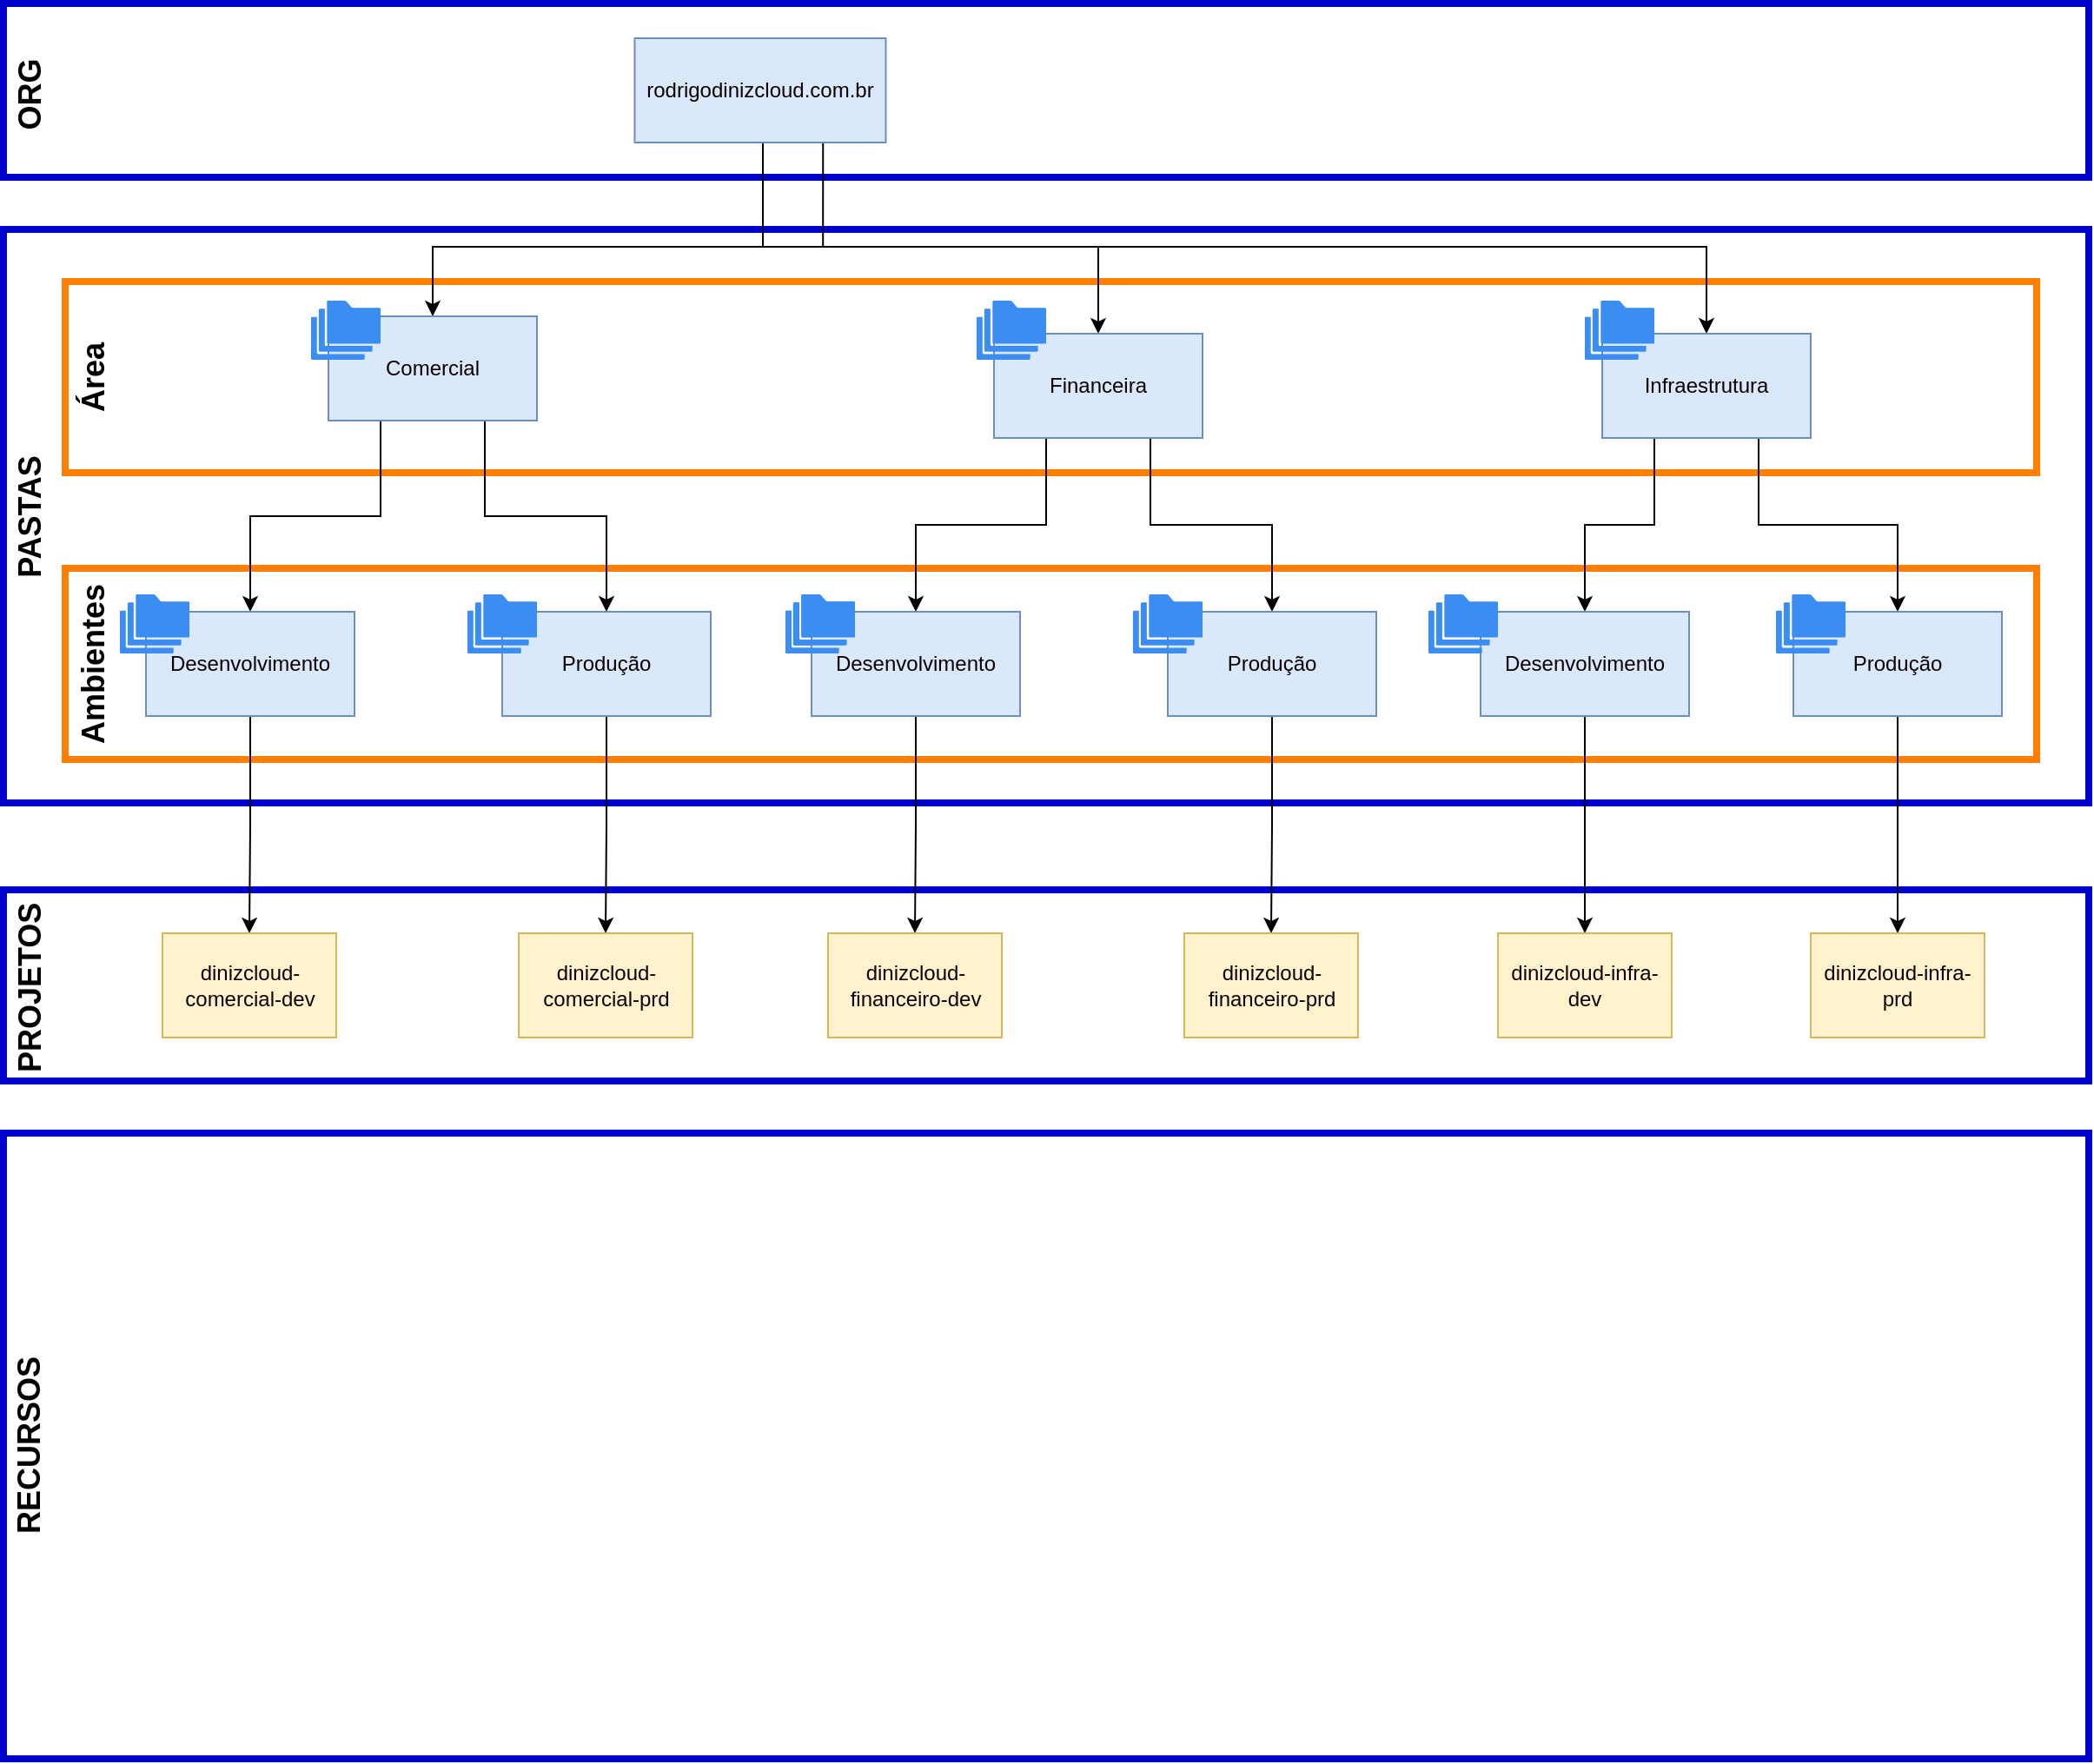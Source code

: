 <mxfile version="20.8.11" type="device" pages="2"><diagram id="OJ75zlZ3bGXf0F_jo_-T" name="organizacao_gcp"><mxGraphModel dx="880" dy="529" grid="1" gridSize="10" guides="1" tooltips="1" connect="1" arrows="1" fold="1" page="1" pageScale="1" pageWidth="827" pageHeight="1169" math="0" shadow="0"><root><mxCell id="0"/><mxCell id="1" parent="0"/><mxCell id="A_aqB3MNhAbLkSGcebS9-13" value="" style="rounded=0;whiteSpace=wrap;html=1;fillColor=none;strokeColor=#FF8000;strokeWidth=4;fontColor=#0a0000;" parent="1" vertex="1"><mxGeometry x="105.5" y="180" width="1134.5" height="110" as="geometry"/></mxCell><mxCell id="A_aqB3MNhAbLkSGcebS9-17" value="" style="rounded=0;whiteSpace=wrap;html=1;fillColor=none;strokeColor=#0000CC;strokeWidth=4;fontColor=#0a0000;" parent="1" vertex="1"><mxGeometry x="70" y="150" width="1200" height="330" as="geometry"/></mxCell><mxCell id="A_aqB3MNhAbLkSGcebS9-28" value="" style="rounded=0;whiteSpace=wrap;html=1;fillColor=none;strokeColor=#0000CC;strokeWidth=4;fontColor=#0a0000;" parent="1" vertex="1"><mxGeometry x="70" y="530" width="1200" height="110" as="geometry"/></mxCell><mxCell id="A_aqB3MNhAbLkSGcebS9-19" value="" style="rounded=0;whiteSpace=wrap;html=1;fillColor=none;strokeColor=#0000CC;strokeWidth=4;fontColor=#0a0000;" parent="1" vertex="1"><mxGeometry x="70" y="20" width="1200" height="100" as="geometry"/></mxCell><mxCell id="A_aqB3MNhAbLkSGcebS9-15" value="" style="rounded=0;whiteSpace=wrap;html=1;fillColor=none;strokeColor=#FF8000;strokeWidth=4;fontColor=#0a0000;" parent="1" vertex="1"><mxGeometry x="105.5" y="345" width="1134.5" height="110" as="geometry"/></mxCell><mxCell id="lwq8H0B81Pt8OWV8RZo5-4" value="" style="edgeStyle=orthogonalEdgeStyle;rounded=0;orthogonalLoop=1;jettySize=auto;html=1;fontColor=#0a0000;" parent="1" source="lwq8H0B81Pt8OWV8RZo5-1" target="lwq8H0B81Pt8OWV8RZo5-3" edge="1"><mxGeometry relative="1" as="geometry"><Array as="points"><mxPoint x="507" y="160"/><mxPoint x="317" y="160"/></Array></mxGeometry></mxCell><mxCell id="A_aqB3MNhAbLkSGcebS9-8" style="edgeStyle=orthogonalEdgeStyle;rounded=0;orthogonalLoop=1;jettySize=auto;html=1;exitX=0.5;exitY=1;exitDx=0;exitDy=0;entryX=0.5;entryY=0;entryDx=0;entryDy=0;fontColor=#0a0000;" parent="1" source="lwq8H0B81Pt8OWV8RZo5-1" target="lwq8H0B81Pt8OWV8RZo5-6" edge="1"><mxGeometry relative="1" as="geometry"><Array as="points"><mxPoint x="507" y="160"/><mxPoint x="700" y="160"/></Array></mxGeometry></mxCell><mxCell id="0KJRaMioFyan3M_5--5o-3" style="edgeStyle=orthogonalEdgeStyle;rounded=0;orthogonalLoop=1;jettySize=auto;html=1;exitX=0.75;exitY=1;exitDx=0;exitDy=0;fontSize=11;fontColor=#0a0000;" parent="1" source="lwq8H0B81Pt8OWV8RZo5-1" target="0KJRaMioFyan3M_5--5o-1" edge="1"><mxGeometry relative="1" as="geometry"><Array as="points"><mxPoint x="542" y="160"/><mxPoint x="1050" y="160"/></Array></mxGeometry></mxCell><mxCell id="lwq8H0B81Pt8OWV8RZo5-1" value="rodrigodinizcloud.com.br" style="rounded=0;whiteSpace=wrap;html=1;fillColor=#dae8fc;strokeColor=#6c8ebf;fontColor=#0a0000;" parent="1" vertex="1"><mxGeometry x="433.25" y="40" width="144.5" height="60" as="geometry"/></mxCell><mxCell id="A_aqB3MNhAbLkSGcebS9-11" style="edgeStyle=orthogonalEdgeStyle;rounded=0;orthogonalLoop=1;jettySize=auto;html=1;exitX=0.25;exitY=1;exitDx=0;exitDy=0;entryX=0.5;entryY=0;entryDx=0;entryDy=0;fontColor=#0a0000;" parent="1" source="lwq8H0B81Pt8OWV8RZo5-3" target="lwq8H0B81Pt8OWV8RZo5-10" edge="1"><mxGeometry relative="1" as="geometry"/></mxCell><mxCell id="A_aqB3MNhAbLkSGcebS9-12" style="edgeStyle=orthogonalEdgeStyle;rounded=0;orthogonalLoop=1;jettySize=auto;html=1;exitX=0.75;exitY=1;exitDx=0;exitDy=0;entryX=0.5;entryY=0;entryDx=0;entryDy=0;fontColor=#0a0000;" parent="1" source="lwq8H0B81Pt8OWV8RZo5-3" target="lwq8H0B81Pt8OWV8RZo5-11" edge="1"><mxGeometry relative="1" as="geometry"/></mxCell><mxCell id="lwq8H0B81Pt8OWV8RZo5-3" value="Comercial" style="whiteSpace=wrap;html=1;fillColor=#dae8fc;strokeColor=#6c8ebf;rounded=0;fontColor=#0a0000;" parent="1" vertex="1"><mxGeometry x="257" y="200" width="120" height="60" as="geometry"/></mxCell><mxCell id="A_aqB3MNhAbLkSGcebS9-9" style="edgeStyle=orthogonalEdgeStyle;rounded=0;orthogonalLoop=1;jettySize=auto;html=1;exitX=0.25;exitY=1;exitDx=0;exitDy=0;entryX=0.5;entryY=0;entryDx=0;entryDy=0;fontColor=#0a0000;" parent="1" source="lwq8H0B81Pt8OWV8RZo5-6" target="A_aqB3MNhAbLkSGcebS9-4" edge="1"><mxGeometry relative="1" as="geometry"/></mxCell><mxCell id="A_aqB3MNhAbLkSGcebS9-10" style="edgeStyle=orthogonalEdgeStyle;rounded=0;orthogonalLoop=1;jettySize=auto;html=1;exitX=0.75;exitY=1;exitDx=0;exitDy=0;entryX=0.5;entryY=0;entryDx=0;entryDy=0;fontColor=#0a0000;" parent="1" source="lwq8H0B81Pt8OWV8RZo5-6" target="A_aqB3MNhAbLkSGcebS9-5" edge="1"><mxGeometry relative="1" as="geometry"/></mxCell><mxCell id="lwq8H0B81Pt8OWV8RZo5-6" value="Financeira" style="whiteSpace=wrap;html=1;fillColor=#dae8fc;strokeColor=#6c8ebf;rounded=0;fontColor=#0a0000;" parent="1" vertex="1"><mxGeometry x="640" y="210" width="120" height="60" as="geometry"/></mxCell><mxCell id="lwq8H0B81Pt8OWV8RZo5-8" value="" style="sketch=0;html=1;aspect=fixed;strokeColor=none;shadow=0;align=center;verticalAlign=top;fillColor=#3B8DF1;shape=mxgraph.gcp2.folders;fontColor=#0a0000;" parent="1" vertex="1"><mxGeometry x="247" y="191" width="40" height="34" as="geometry"/></mxCell><mxCell id="A_aqB3MNhAbLkSGcebS9-21" value="" style="edgeStyle=orthogonalEdgeStyle;rounded=0;orthogonalLoop=1;jettySize=auto;html=1;fontSize=11;fontColor=#0a0000;" parent="1" source="lwq8H0B81Pt8OWV8RZo5-10" target="lwq8H0B81Pt8OWV8RZo5-22" edge="1"><mxGeometry relative="1" as="geometry"/></mxCell><mxCell id="lwq8H0B81Pt8OWV8RZo5-10" value="Desenvolvimento" style="whiteSpace=wrap;html=1;fillColor=#dae8fc;strokeColor=#6c8ebf;rounded=0;fontColor=#0a0000;" parent="1" vertex="1"><mxGeometry x="152" y="370" width="120" height="60" as="geometry"/></mxCell><mxCell id="A_aqB3MNhAbLkSGcebS9-23" value="" style="edgeStyle=orthogonalEdgeStyle;rounded=0;orthogonalLoop=1;jettySize=auto;html=1;fontSize=11;fontColor=#0a0000;" parent="1" source="lwq8H0B81Pt8OWV8RZo5-11" target="A_aqB3MNhAbLkSGcebS9-22" edge="1"><mxGeometry relative="1" as="geometry"/></mxCell><mxCell id="lwq8H0B81Pt8OWV8RZo5-11" value="Produção" style="whiteSpace=wrap;html=1;fillColor=#dae8fc;strokeColor=#6c8ebf;rounded=0;fontColor=#0a0000;" parent="1" vertex="1"><mxGeometry x="357" y="370" width="120" height="60" as="geometry"/></mxCell><mxCell id="lwq8H0B81Pt8OWV8RZo5-22" value="dinizcloud-comercial-dev" style="whiteSpace=wrap;html=1;fillColor=#fff2cc;strokeColor=#d6b656;rounded=0;fontColor=#0a0000;" parent="1" vertex="1"><mxGeometry x="161.5" y="555" width="100" height="60" as="geometry"/></mxCell><mxCell id="lwq8H0B81Pt8OWV8RZo5-31" value="" style="sketch=0;html=1;aspect=fixed;strokeColor=none;shadow=0;align=center;verticalAlign=top;fillColor=#3B8DF1;shape=mxgraph.gcp2.folders;fontColor=#0a0000;" parent="1" vertex="1"><mxGeometry x="137" y="360" width="40" height="34" as="geometry"/></mxCell><mxCell id="lwq8H0B81Pt8OWV8RZo5-32" value="" style="sketch=0;html=1;aspect=fixed;strokeColor=none;shadow=0;align=center;verticalAlign=top;fillColor=#3B8DF1;shape=mxgraph.gcp2.folders;fontColor=#0a0000;" parent="1" vertex="1"><mxGeometry x="337" y="360" width="40" height="34" as="geometry"/></mxCell><mxCell id="A_aqB3MNhAbLkSGcebS9-3" value="" style="sketch=0;html=1;aspect=fixed;strokeColor=none;shadow=0;align=center;verticalAlign=top;fillColor=#3B8DF1;shape=mxgraph.gcp2.folders;fontColor=#0a0000;" parent="1" vertex="1"><mxGeometry x="630" y="191" width="40" height="34" as="geometry"/></mxCell><mxCell id="A_aqB3MNhAbLkSGcebS9-26" value="" style="edgeStyle=orthogonalEdgeStyle;rounded=0;orthogonalLoop=1;jettySize=auto;html=1;fontSize=11;fontColor=#0a0000;" parent="1" source="A_aqB3MNhAbLkSGcebS9-4" target="A_aqB3MNhAbLkSGcebS9-24" edge="1"><mxGeometry relative="1" as="geometry"/></mxCell><mxCell id="A_aqB3MNhAbLkSGcebS9-4" value="Desenvolvimento" style="whiteSpace=wrap;html=1;fillColor=#dae8fc;strokeColor=#6c8ebf;rounded=0;fontColor=#0a0000;" parent="1" vertex="1"><mxGeometry x="535" y="370" width="120" height="60" as="geometry"/></mxCell><mxCell id="A_aqB3MNhAbLkSGcebS9-27" value="" style="edgeStyle=orthogonalEdgeStyle;rounded=0;orthogonalLoop=1;jettySize=auto;html=1;fontSize=11;fontColor=#0a0000;" parent="1" source="A_aqB3MNhAbLkSGcebS9-5" target="A_aqB3MNhAbLkSGcebS9-25" edge="1"><mxGeometry relative="1" as="geometry"/></mxCell><mxCell id="A_aqB3MNhAbLkSGcebS9-5" value="Produção" style="whiteSpace=wrap;html=1;fillColor=#dae8fc;strokeColor=#6c8ebf;rounded=0;fontColor=#0a0000;" parent="1" vertex="1"><mxGeometry x="740" y="370" width="120" height="60" as="geometry"/></mxCell><mxCell id="A_aqB3MNhAbLkSGcebS9-6" value="" style="sketch=0;html=1;aspect=fixed;strokeColor=none;shadow=0;align=center;verticalAlign=top;fillColor=#3B8DF1;shape=mxgraph.gcp2.folders;fontColor=#0a0000;" parent="1" vertex="1"><mxGeometry x="520" y="360" width="40" height="34" as="geometry"/></mxCell><mxCell id="A_aqB3MNhAbLkSGcebS9-14" value="&lt;font style=&quot;font-size: 18px;&quot;&gt;&lt;b&gt;Área&lt;/b&gt;&lt;/font&gt;" style="text;html=1;strokeColor=none;fillColor=none;align=center;verticalAlign=middle;whiteSpace=wrap;rounded=0;rotation=-90;" parent="1" vertex="1"><mxGeometry x="70" y="220" width="104" height="30" as="geometry"/></mxCell><mxCell id="A_aqB3MNhAbLkSGcebS9-16" value="&lt;font style=&quot;font-size: 18px;&quot;&gt;&lt;b&gt;Ambientes&lt;/b&gt;&lt;/font&gt;" style="text;html=1;strokeColor=none;fillColor=none;align=center;verticalAlign=middle;whiteSpace=wrap;rounded=0;rotation=-90;" parent="1" vertex="1"><mxGeometry x="70" y="385" width="104" height="30" as="geometry"/></mxCell><mxCell id="A_aqB3MNhAbLkSGcebS9-18" value="&lt;font style=&quot;font-size: 18px;&quot;&gt;&lt;b&gt;PASTAS&lt;/b&gt;&lt;/font&gt;" style="text;html=1;strokeColor=none;fillColor=none;align=center;verticalAlign=middle;whiteSpace=wrap;rounded=0;rotation=-90;" parent="1" vertex="1"><mxGeometry x="-79.25" y="300.75" width="328.5" height="30" as="geometry"/></mxCell><mxCell id="A_aqB3MNhAbLkSGcebS9-20" value="&lt;font style=&quot;font-size: 18px;&quot;&gt;&lt;b&gt;ORG&lt;/b&gt;&lt;/font&gt;" style="text;html=1;strokeColor=none;fillColor=none;align=center;verticalAlign=middle;whiteSpace=wrap;rounded=0;rotation=-90;" parent="1" vertex="1"><mxGeometry x="32.68" y="57.68" width="104.63" height="30" as="geometry"/></mxCell><mxCell id="A_aqB3MNhAbLkSGcebS9-22" value="dinizcloud-comercial-prd" style="whiteSpace=wrap;html=1;fillColor=#fff2cc;strokeColor=#d6b656;rounded=0;fontColor=#0a0000;" parent="1" vertex="1"><mxGeometry x="366.5" y="555" width="100" height="60" as="geometry"/></mxCell><mxCell id="A_aqB3MNhAbLkSGcebS9-24" value="dinizcloud-financeiro-dev" style="whiteSpace=wrap;html=1;fillColor=#fff2cc;strokeColor=#d6b656;rounded=0;fontColor=#0a0000;" parent="1" vertex="1"><mxGeometry x="544.5" y="555" width="100" height="60" as="geometry"/></mxCell><mxCell id="A_aqB3MNhAbLkSGcebS9-25" value="dinizcloud-financeiro-prd" style="whiteSpace=wrap;html=1;fillColor=#fff2cc;strokeColor=#d6b656;rounded=0;fontColor=#0a0000;" parent="1" vertex="1"><mxGeometry x="749.5" y="555" width="100" height="60" as="geometry"/></mxCell><mxCell id="A_aqB3MNhAbLkSGcebS9-29" value="&lt;font style=&quot;font-size: 18px;&quot;&gt;&lt;b&gt;PROJETOS&lt;/b&gt;&lt;/font&gt;" style="text;html=1;strokeColor=none;fillColor=none;align=center;verticalAlign=middle;whiteSpace=wrap;rounded=0;rotation=-90;" parent="1" vertex="1"><mxGeometry x="32.68" y="571.68" width="104.63" height="30" as="geometry"/></mxCell><mxCell id="A_aqB3MNhAbLkSGcebS9-30" value="" style="rounded=0;whiteSpace=wrap;html=1;fillColor=none;strokeColor=#0000CC;strokeWidth=4;fontColor=#0a0000;" parent="1" vertex="1"><mxGeometry x="70" y="670" width="1200" height="360" as="geometry"/></mxCell><mxCell id="A_aqB3MNhAbLkSGcebS9-31" value="&lt;font style=&quot;font-size: 18px;&quot;&gt;&lt;b&gt;RECURSOS&lt;/b&gt;&lt;/font&gt;" style="text;html=1;strokeColor=none;fillColor=none;align=center;verticalAlign=middle;whiteSpace=wrap;rounded=0;rotation=-90;" parent="1" vertex="1"><mxGeometry x="32.68" y="835" width="104.63" height="30" as="geometry"/></mxCell><mxCell id="0KJRaMioFyan3M_5--5o-10" style="edgeStyle=orthogonalEdgeStyle;rounded=0;orthogonalLoop=1;jettySize=auto;html=1;exitX=0.25;exitY=1;exitDx=0;exitDy=0;entryX=0.5;entryY=0;entryDx=0;entryDy=0;fontSize=11;fontColor=#0a0000;" parent="1" source="0KJRaMioFyan3M_5--5o-1" target="0KJRaMioFyan3M_5--5o-7" edge="1"><mxGeometry relative="1" as="geometry"/></mxCell><mxCell id="0KJRaMioFyan3M_5--5o-11" style="edgeStyle=orthogonalEdgeStyle;rounded=0;orthogonalLoop=1;jettySize=auto;html=1;exitX=0.75;exitY=1;exitDx=0;exitDy=0;entryX=0.5;entryY=0;entryDx=0;entryDy=0;fontSize=11;fontColor=#0a0000;" parent="1" source="0KJRaMioFyan3M_5--5o-1" target="0KJRaMioFyan3M_5--5o-9" edge="1"><mxGeometry relative="1" as="geometry"/></mxCell><mxCell id="0KJRaMioFyan3M_5--5o-1" value="Infraestrutura" style="whiteSpace=wrap;html=1;fillColor=#dae8fc;strokeColor=#6c8ebf;rounded=0;fontColor=#0a0000;" parent="1" vertex="1"><mxGeometry x="990" y="210" width="120" height="60" as="geometry"/></mxCell><mxCell id="0KJRaMioFyan3M_5--5o-2" value="" style="sketch=0;html=1;aspect=fixed;strokeColor=none;shadow=0;align=center;verticalAlign=top;fillColor=#3B8DF1;shape=mxgraph.gcp2.folders;fontColor=#0a0000;" parent="1" vertex="1"><mxGeometry x="980" y="191" width="40" height="34" as="geometry"/></mxCell><mxCell id="0KJRaMioFyan3M_5--5o-4" value="Desenvolvimento" style="whiteSpace=wrap;html=1;fillColor=#dae8fc;strokeColor=#6c8ebf;rounded=0;fontColor=#0a0000;" parent="1" vertex="1"><mxGeometry x="535" y="370" width="120" height="60" as="geometry"/></mxCell><mxCell id="0KJRaMioFyan3M_5--5o-5" value="" style="sketch=0;html=1;aspect=fixed;strokeColor=none;shadow=0;align=center;verticalAlign=top;fillColor=#3B8DF1;shape=mxgraph.gcp2.folders;fontColor=#0a0000;" parent="1" vertex="1"><mxGeometry x="520" y="360" width="40" height="34" as="geometry"/></mxCell><mxCell id="0KJRaMioFyan3M_5--5o-6" value="Produção" style="whiteSpace=wrap;html=1;fillColor=#dae8fc;strokeColor=#6c8ebf;rounded=0;fontColor=#0a0000;" parent="1" vertex="1"><mxGeometry x="740" y="370" width="120" height="60" as="geometry"/></mxCell><mxCell id="0KJRaMioFyan3M_5--5o-16" style="edgeStyle=orthogonalEdgeStyle;rounded=0;orthogonalLoop=1;jettySize=auto;html=1;exitX=0.5;exitY=1;exitDx=0;exitDy=0;entryX=0.5;entryY=0;entryDx=0;entryDy=0;fontSize=11;fontColor=#0a0000;" parent="1" source="0KJRaMioFyan3M_5--5o-7" target="0KJRaMioFyan3M_5--5o-12" edge="1"><mxGeometry relative="1" as="geometry"/></mxCell><mxCell id="0KJRaMioFyan3M_5--5o-7" value="Desenvolvimento" style="whiteSpace=wrap;html=1;fillColor=#dae8fc;strokeColor=#6c8ebf;rounded=0;fontColor=#0a0000;" parent="1" vertex="1"><mxGeometry x="920" y="370" width="120" height="60" as="geometry"/></mxCell><mxCell id="0KJRaMioFyan3M_5--5o-8" value="" style="sketch=0;html=1;aspect=fixed;strokeColor=none;shadow=0;align=center;verticalAlign=top;fillColor=#3B8DF1;shape=mxgraph.gcp2.folders;fontColor=#0a0000;" parent="1" vertex="1"><mxGeometry x="890" y="360" width="40" height="34" as="geometry"/></mxCell><mxCell id="0KJRaMioFyan3M_5--5o-17" style="edgeStyle=orthogonalEdgeStyle;rounded=0;orthogonalLoop=1;jettySize=auto;html=1;exitX=0.5;exitY=1;exitDx=0;exitDy=0;entryX=0.5;entryY=0;entryDx=0;entryDy=0;fontSize=11;fontColor=#0a0000;" parent="1" source="0KJRaMioFyan3M_5--5o-9" target="0KJRaMioFyan3M_5--5o-13" edge="1"><mxGeometry relative="1" as="geometry"/></mxCell><mxCell id="0KJRaMioFyan3M_5--5o-9" value="Produção" style="whiteSpace=wrap;html=1;fillColor=#dae8fc;strokeColor=#6c8ebf;rounded=0;fontColor=#0a0000;" parent="1" vertex="1"><mxGeometry x="1100" y="370" width="120" height="60" as="geometry"/></mxCell><mxCell id="0KJRaMioFyan3M_5--5o-12" value="dinizcloud-infra-dev" style="whiteSpace=wrap;html=1;fillColor=#fff2cc;strokeColor=#d6b656;rounded=0;fontColor=#0a0000;" parent="1" vertex="1"><mxGeometry x="930" y="555" width="100" height="60" as="geometry"/></mxCell><mxCell id="0KJRaMioFyan3M_5--5o-13" value="dinizcloud-infra-prd" style="whiteSpace=wrap;html=1;fillColor=#fff2cc;strokeColor=#d6b656;rounded=0;fontColor=#0a0000;" parent="1" vertex="1"><mxGeometry x="1110" y="555" width="100" height="60" as="geometry"/></mxCell><mxCell id="0KJRaMioFyan3M_5--5o-18" value="" style="sketch=0;html=1;aspect=fixed;strokeColor=none;shadow=0;align=center;verticalAlign=top;fillColor=#3B8DF1;shape=mxgraph.gcp2.folders;fontColor=#0a0000;" parent="1" vertex="1"><mxGeometry x="1090" y="360" width="40" height="34" as="geometry"/></mxCell><mxCell id="A_aqB3MNhAbLkSGcebS9-7" value="" style="sketch=0;html=1;aspect=fixed;strokeColor=none;shadow=0;align=center;verticalAlign=top;fillColor=#3B8DF1;shape=mxgraph.gcp2.folders;fontColor=#0a0000;" parent="1" vertex="1"><mxGeometry x="720" y="360" width="40" height="34" as="geometry"/></mxCell></root></mxGraphModel></diagram><diagram id="z-7XpXx9mp-PBBUGqZUO" name="organizacao_grupos"><mxGraphModel dx="880" dy="529" grid="1" gridSize="10" guides="1" tooltips="1" connect="1" arrows="1" fold="1" page="1" pageScale="1" pageWidth="827" pageHeight="1169" math="0" shadow="0"><root><mxCell id="0"/><mxCell id="1" parent="0"/><mxCell id="r2_SFlGKL5OcZtT6BBKR-3" value="" style="edgeStyle=orthogonalEdgeStyle;rounded=0;orthogonalLoop=1;jettySize=auto;html=1;" parent="1" source="r2_SFlGKL5OcZtT6BBKR-1" target="r2_SFlGKL5OcZtT6BBKR-2" edge="1"><mxGeometry relative="1" as="geometry"/></mxCell><mxCell id="r2_SFlGKL5OcZtT6BBKR-11" style="edgeStyle=orthogonalEdgeStyle;rounded=0;orthogonalLoop=1;jettySize=auto;html=1;" parent="1" source="r2_SFlGKL5OcZtT6BBKR-1" edge="1"><mxGeometry relative="1" as="geometry"><mxPoint x="410" y="220" as="targetPoint"/></mxGeometry></mxCell><mxCell id="r2_SFlGKL5OcZtT6BBKR-20" style="edgeStyle=orthogonalEdgeStyle;rounded=0;orthogonalLoop=1;jettySize=auto;html=1;" parent="1" source="r2_SFlGKL5OcZtT6BBKR-1" edge="1"><mxGeometry relative="1" as="geometry"><mxPoint x="90" y="220" as="targetPoint"/></mxGeometry></mxCell><mxCell id="r2_SFlGKL5OcZtT6BBKR-21" style="edgeStyle=orthogonalEdgeStyle;rounded=0;orthogonalLoop=1;jettySize=auto;html=1;" parent="1" source="r2_SFlGKL5OcZtT6BBKR-1" edge="1"><mxGeometry relative="1" as="geometry"><mxPoint x="580" y="220" as="targetPoint"/></mxGeometry></mxCell><mxCell id="r2_SFlGKL5OcZtT6BBKR-1" value="rodrigodinizcloud.com.br" style="rounded=0;whiteSpace=wrap;html=1;" parent="1" vertex="1"><mxGeometry x="210" y="90" width="160" height="60" as="geometry"/></mxCell><mxCell id="r2_SFlGKL5OcZtT6BBKR-5" style="edgeStyle=orthogonalEdgeStyle;rounded=0;orthogonalLoop=1;jettySize=auto;html=1;" parent="1" source="r2_SFlGKL5OcZtT6BBKR-2" edge="1"><mxGeometry relative="1" as="geometry"><mxPoint x="270" y="360" as="targetPoint"/></mxGeometry></mxCell><mxCell id="r2_SFlGKL5OcZtT6BBKR-2" value="devops" style="whiteSpace=wrap;html=1;rounded=0;" parent="1" vertex="1"><mxGeometry x="210" y="230" width="120" height="60" as="geometry"/></mxCell><mxCell id="r2_SFlGKL5OcZtT6BBKR-4" value="&lt;br&gt;&lt;br&gt;Rodrigo Diniz" style="shape=actor;whiteSpace=wrap;html=1;" parent="1" vertex="1"><mxGeometry x="210" y="365" width="60" height="70" as="geometry"/></mxCell><mxCell id="r2_SFlGKL5OcZtT6BBKR-6" value="" style="sketch=0;pointerEvents=1;shadow=0;dashed=0;html=1;strokeColor=none;labelPosition=center;verticalLabelPosition=bottom;verticalAlign=top;align=center;fillColor=#505050;shape=mxgraph.mscae.intune.user_group" parent="1" vertex="1"><mxGeometry x="180" y="210" width="50" height="37" as="geometry"/></mxCell><mxCell id="r2_SFlGKL5OcZtT6BBKR-10" style="edgeStyle=orthogonalEdgeStyle;rounded=0;orthogonalLoop=1;jettySize=auto;html=1;" parent="1" source="r2_SFlGKL5OcZtT6BBKR-7" edge="1"><mxGeometry relative="1" as="geometry"><mxPoint x="410" y="360" as="targetPoint"/></mxGeometry></mxCell><mxCell id="r2_SFlGKL5OcZtT6BBKR-7" value="Financeiro" style="whiteSpace=wrap;html=1;rounded=0;" parent="1" vertex="1"><mxGeometry x="350" y="230" width="120" height="60" as="geometry"/></mxCell><mxCell id="r2_SFlGKL5OcZtT6BBKR-8" value="" style="sketch=0;pointerEvents=1;shadow=0;dashed=0;html=1;strokeColor=none;labelPosition=center;verticalLabelPosition=bottom;verticalAlign=top;align=center;fillColor=#505050;shape=mxgraph.mscae.intune.user_group" parent="1" vertex="1"><mxGeometry x="440" y="210" width="50" height="37" as="geometry"/></mxCell><mxCell id="r2_SFlGKL5OcZtT6BBKR-9" value="&lt;br&gt;&lt;br&gt;Joao Niguem" style="shape=actor;whiteSpace=wrap;html=1;" parent="1" vertex="1"><mxGeometry x="390" y="370" width="60" height="60" as="geometry"/></mxCell><mxCell id="r2_SFlGKL5OcZtT6BBKR-17" style="edgeStyle=orthogonalEdgeStyle;rounded=0;orthogonalLoop=1;jettySize=auto;html=1;" parent="1" source="r2_SFlGKL5OcZtT6BBKR-12" edge="1"><mxGeometry relative="1" as="geometry"><mxPoint x="570" y="360" as="targetPoint"/></mxGeometry></mxCell><mxCell id="r2_SFlGKL5OcZtT6BBKR-12" value="Infraestrutura" style="whiteSpace=wrap;html=1;rounded=0;" parent="1" vertex="1"><mxGeometry x="510" y="230" width="120" height="60" as="geometry"/></mxCell><mxCell id="r2_SFlGKL5OcZtT6BBKR-19" style="edgeStyle=orthogonalEdgeStyle;rounded=0;orthogonalLoop=1;jettySize=auto;html=1;entryX=0.5;entryY=0;entryDx=0;entryDy=0;" parent="1" source="r2_SFlGKL5OcZtT6BBKR-13" target="r2_SFlGKL5OcZtT6BBKR-18" edge="1"><mxGeometry relative="1" as="geometry"/></mxCell><mxCell id="r2_SFlGKL5OcZtT6BBKR-13" value="Comercial" style="whiteSpace=wrap;html=1;rounded=0;" parent="1" vertex="1"><mxGeometry x="30" y="230" width="120" height="60" as="geometry"/></mxCell><mxCell id="r2_SFlGKL5OcZtT6BBKR-14" value="" style="sketch=0;pointerEvents=1;shadow=0;dashed=0;html=1;strokeColor=none;labelPosition=center;verticalLabelPosition=bottom;verticalAlign=top;align=center;fillColor=#505050;shape=mxgraph.mscae.intune.user_group" parent="1" vertex="1"><mxGeometry x="10" y="210" width="50" height="37" as="geometry"/></mxCell><mxCell id="r2_SFlGKL5OcZtT6BBKR-15" value="" style="sketch=0;pointerEvents=1;shadow=0;dashed=0;html=1;strokeColor=none;labelPosition=center;verticalLabelPosition=bottom;verticalAlign=top;align=center;fillColor=#505050;shape=mxgraph.mscae.intune.user_group" parent="1" vertex="1"><mxGeometry x="600" y="210" width="50" height="37" as="geometry"/></mxCell><mxCell id="r2_SFlGKL5OcZtT6BBKR-16" value="" style="shape=actor;whiteSpace=wrap;html=1;" parent="1" vertex="1"><mxGeometry x="550" y="370" width="40" height="60" as="geometry"/></mxCell><mxCell id="r2_SFlGKL5OcZtT6BBKR-18" value="" style="shape=actor;whiteSpace=wrap;html=1;" parent="1" vertex="1"><mxGeometry x="70" y="370" width="40" height="60" as="geometry"/></mxCell><mxCell id="fVTew9zdoUfKSNuxy7jw-1" value="&lt;br&gt;&lt;br&gt;Lucas Diniz" style="shape=actor;whiteSpace=wrap;html=1;" vertex="1" parent="1"><mxGeometry x="270" y="365" width="60" height="70" as="geometry"/></mxCell></root></mxGraphModel></diagram></mxfile>